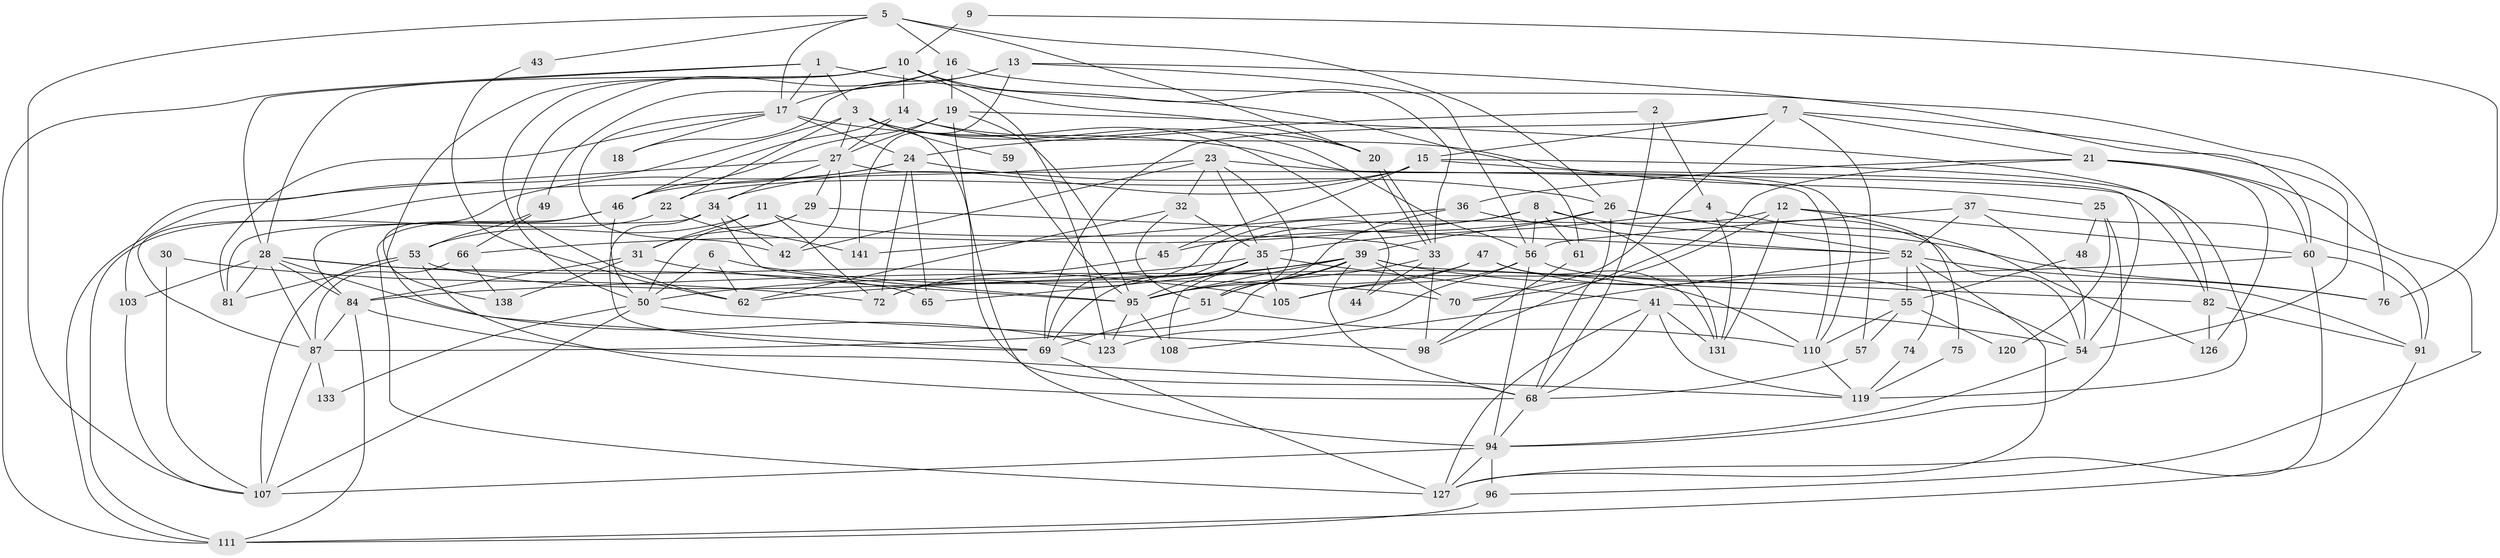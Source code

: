 // Generated by graph-tools (version 1.1) at 2025/52/02/27/25 19:52:04]
// undirected, 92 vertices, 232 edges
graph export_dot {
graph [start="1"]
  node [color=gray90,style=filled];
  1 [super="+88"];
  2;
  3 [super="+130"];
  4 [super="+64"];
  5 [super="+112"];
  6;
  7 [super="+80"];
  8 [super="+125"];
  9;
  10 [super="+122"];
  11 [super="+104"];
  12 [super="+77"];
  13;
  14;
  15 [super="+124"];
  16 [super="+83"];
  17 [super="+134"];
  18;
  19 [super="+78"];
  20 [super="+67"];
  21 [super="+143"];
  22;
  23 [super="+85"];
  24 [super="+40"];
  25;
  26 [super="+38"];
  27 [super="+106"];
  28 [super="+90"];
  29;
  30;
  31 [super="+136"];
  32 [super="+86"];
  33 [super="+114"];
  34 [super="+132"];
  35 [super="+100"];
  36;
  37;
  39 [super="+99"];
  41 [super="+109"];
  42 [super="+73"];
  43;
  44;
  45 [super="+113"];
  46;
  47 [super="+71"];
  48;
  49;
  50 [super="+140"];
  51 [super="+135"];
  52 [super="+89"];
  53 [super="+79"];
  54 [super="+115"];
  55 [super="+102"];
  56 [super="+58"];
  57;
  59;
  60;
  61;
  62 [super="+63"];
  65 [super="+129"];
  66;
  68 [super="+121"];
  69 [super="+116"];
  70 [super="+92"];
  72;
  74;
  75;
  76;
  81;
  82;
  84 [super="+93"];
  87 [super="+97"];
  91 [super="+139"];
  94 [super="+118"];
  95 [super="+101"];
  96;
  98;
  103;
  105 [super="+128"];
  107;
  108;
  110 [super="+142"];
  111 [super="+117"];
  119;
  120;
  123 [super="+144"];
  126;
  127 [super="+137"];
  131;
  133;
  138;
  141;
  1 -- 17;
  1 -- 3;
  1 -- 28;
  1 -- 61;
  1 -- 111;
  2 -- 68;
  2 -- 4;
  2 -- 24;
  3 -- 22;
  3 -- 59;
  3 -- 103;
  3 -- 27;
  3 -- 44;
  3 -- 68;
  3 -- 56;
  4 -- 131;
  4 -- 35;
  4 -- 126;
  5 -- 107;
  5 -- 16;
  5 -- 20;
  5 -- 43;
  5 -- 17;
  5 -- 26;
  6 -- 62;
  6 -- 70;
  6 -- 50;
  7 -- 57;
  7 -- 15;
  7 -- 21;
  7 -- 70;
  7 -- 69;
  7 -- 54;
  8 -- 76;
  8 -- 66;
  8 -- 72;
  8 -- 56;
  8 -- 131;
  8 -- 61;
  9 -- 76;
  9 -- 10;
  10 -- 28;
  10 -- 20;
  10 -- 50;
  10 -- 138;
  10 -- 14;
  10 -- 33;
  10 -- 123;
  11 -- 72;
  11 -- 33;
  11 -- 53;
  11 -- 31;
  12 -- 60;
  12 -- 75;
  12 -- 131;
  12 -- 69 [weight=2];
  12 -- 70;
  13 -- 60;
  13 -- 17;
  13 -- 18;
  13 -- 141;
  13 -- 56;
  14 -- 46;
  14 -- 25;
  14 -- 27;
  14 -- 20;
  15 -- 34;
  15 -- 22;
  15 -- 45;
  15 -- 54;
  15 -- 119;
  16 -- 19;
  16 -- 49;
  16 -- 76;
  16 -- 62;
  17 -- 81;
  17 -- 18;
  17 -- 24;
  17 -- 42;
  17 -- 110;
  19 -- 94;
  19 -- 95;
  19 -- 27;
  19 -- 82;
  19 -- 46;
  20 -- 33;
  20 -- 33;
  21 -- 126;
  21 -- 96;
  21 -- 98;
  21 -- 36;
  21 -- 60;
  22 -- 111;
  22 -- 141;
  23 -- 46;
  23 -- 32;
  23 -- 51;
  23 -- 82;
  23 -- 42;
  23 -- 35;
  24 -- 84;
  24 -- 26;
  24 -- 87;
  24 -- 72;
  24 -- 65;
  25 -- 48;
  25 -- 120;
  25 -- 94;
  26 -- 68;
  26 -- 45;
  26 -- 52;
  26 -- 54;
  26 -- 39;
  27 -- 29;
  27 -- 34;
  27 -- 42;
  27 -- 111;
  27 -- 110;
  28 -- 103;
  28 -- 105;
  28 -- 123;
  28 -- 87;
  28 -- 65;
  28 -- 81;
  28 -- 84;
  29 -- 50;
  29 -- 31;
  29 -- 52;
  30 -- 107;
  30 -- 72;
  31 -- 84;
  31 -- 138;
  31 -- 95;
  32 -- 51;
  32 -- 62;
  32 -- 35;
  33 -- 98;
  33 -- 44;
  33 -- 95;
  34 -- 81;
  34 -- 42;
  34 -- 69;
  34 -- 95;
  35 -- 108;
  35 -- 69;
  35 -- 105;
  35 -- 41;
  35 -- 50;
  35 -- 95;
  36 -- 141;
  36 -- 52;
  36 -- 51;
  37 -- 52;
  37 -- 56;
  37 -- 54;
  37 -- 91;
  39 -- 82;
  39 -- 55;
  39 -- 87;
  39 -- 65;
  39 -- 51;
  39 -- 68;
  39 -- 62 [weight=2];
  39 -- 95;
  39 -- 70;
  41 -- 68;
  41 -- 119;
  41 -- 131;
  41 -- 54;
  41 -- 127;
  43 -- 62;
  45 -- 72;
  46 -- 50;
  46 -- 69;
  46 -- 127;
  47 -- 131;
  47 -- 95;
  47 -- 54;
  47 -- 105;
  48 -- 55;
  49 -- 53;
  49 -- 66;
  50 -- 107;
  50 -- 98;
  50 -- 133;
  51 -- 69;
  51 -- 110;
  52 -- 76 [weight=2];
  52 -- 108;
  52 -- 55;
  52 -- 74;
  52 -- 127;
  53 -- 81;
  53 -- 107;
  53 -- 68;
  53 -- 110;
  54 -- 94;
  55 -- 57;
  55 -- 120;
  55 -- 110;
  56 -- 94;
  56 -- 91;
  56 -- 123;
  56 -- 105;
  57 -- 68;
  59 -- 95;
  60 -- 91;
  60 -- 84;
  60 -- 127;
  61 -- 98;
  66 -- 87;
  66 -- 138;
  68 -- 94;
  69 -- 127;
  74 -- 119;
  75 -- 119;
  82 -- 126;
  82 -- 91;
  84 -- 111;
  84 -- 119;
  84 -- 87;
  87 -- 133;
  87 -- 107;
  91 -- 111;
  94 -- 96;
  94 -- 107;
  94 -- 127;
  95 -- 123;
  95 -- 108;
  96 -- 111;
  103 -- 107;
  110 -- 119;
}
